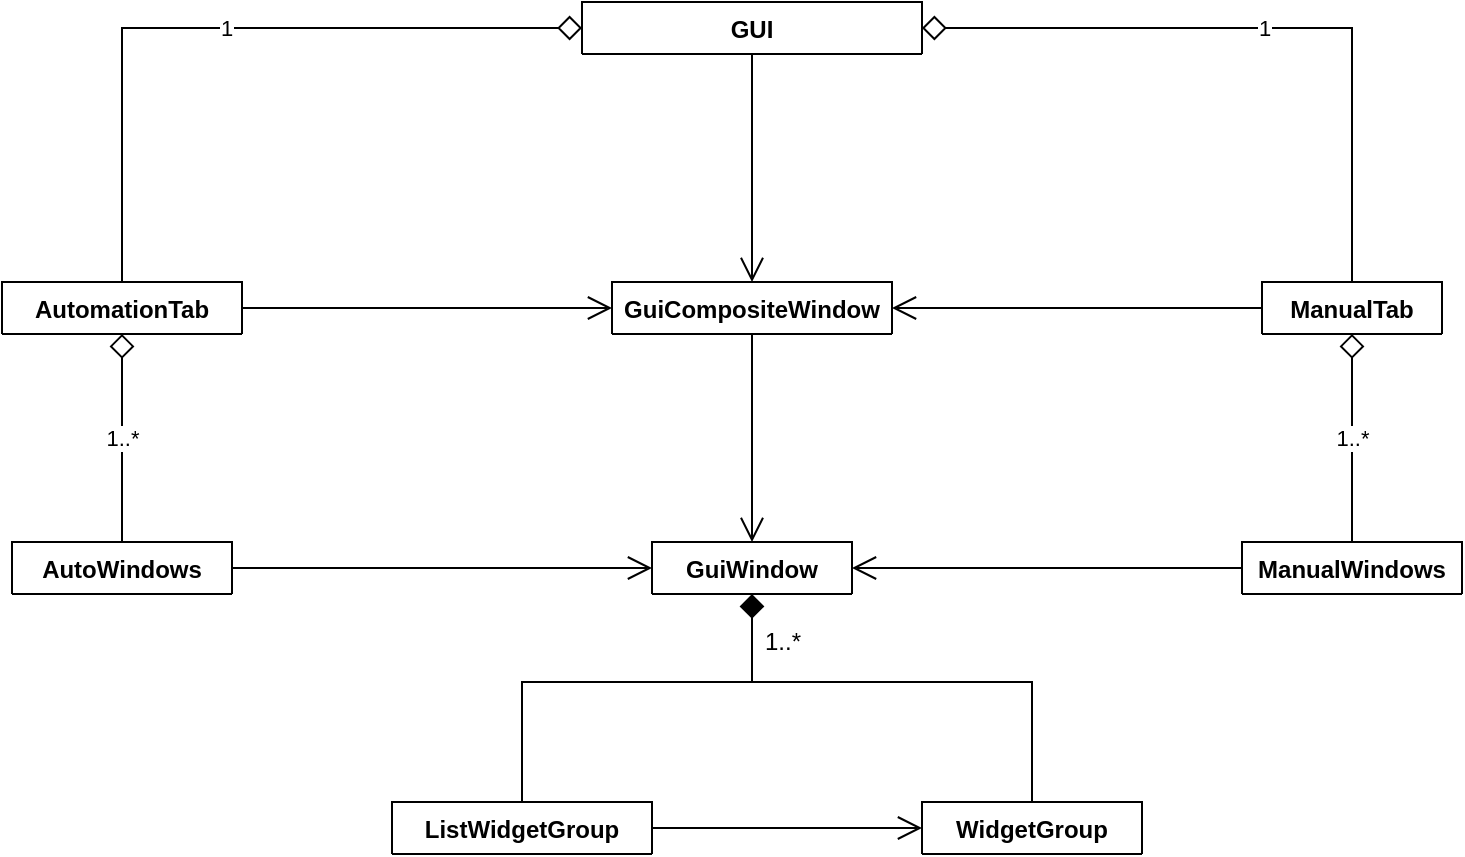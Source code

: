 <mxfile version="14.6.13" type="device"><diagram id="_BXnbgAMXioPR2_g6OTv" name="Page-1"><mxGraphModel dx="1422" dy="862" grid="1" gridSize="10" guides="1" tooltips="1" connect="1" arrows="1" fold="1" page="1" pageScale="1" pageWidth="1920" pageHeight="1200" math="0" shadow="0"><root><mxCell id="0"/><mxCell id="1" parent="0"/><mxCell id="oosHqUgca-qzAnX099EJ-47" style="edgeStyle=orthogonalEdgeStyle;rounded=0;orthogonalLoop=1;jettySize=auto;html=1;entryX=0.5;entryY=0;entryDx=0;entryDy=0;endArrow=open;endFill=0;endSize=10;" edge="1" parent="1" source="oosHqUgca-qzAnX099EJ-1" target="oosHqUgca-qzAnX099EJ-5"><mxGeometry relative="1" as="geometry"/></mxCell><mxCell id="oosHqUgca-qzAnX099EJ-1" value="GUI" style="swimlane;fontStyle=1;align=center;verticalAlign=top;childLayout=stackLayout;horizontal=1;startSize=26;horizontalStack=0;resizeParent=1;resizeParentMax=0;resizeLast=0;collapsible=1;marginBottom=0;" vertex="1" collapsed="1" parent="1"><mxGeometry x="840" y="230" width="170" height="26" as="geometry"><mxRectangle x="860" y="350" width="160" height="86" as="alternateBounds"/></mxGeometry></mxCell><mxCell id="oosHqUgca-qzAnX099EJ-2" value="+ field: type" style="text;strokeColor=none;fillColor=none;align=left;verticalAlign=top;spacingLeft=4;spacingRight=4;overflow=hidden;rotatable=0;points=[[0,0.5],[1,0.5]];portConstraint=eastwest;" vertex="1" parent="oosHqUgca-qzAnX099EJ-1"><mxGeometry y="26" width="170" height="26" as="geometry"/></mxCell><mxCell id="oosHqUgca-qzAnX099EJ-3" value="" style="line;strokeWidth=1;fillColor=none;align=left;verticalAlign=middle;spacingTop=-1;spacingLeft=3;spacingRight=3;rotatable=0;labelPosition=right;points=[];portConstraint=eastwest;" vertex="1" parent="oosHqUgca-qzAnX099EJ-1"><mxGeometry y="52" width="170" height="8" as="geometry"/></mxCell><mxCell id="oosHqUgca-qzAnX099EJ-4" value="+ method(type): type" style="text;strokeColor=none;fillColor=none;align=left;verticalAlign=top;spacingLeft=4;spacingRight=4;overflow=hidden;rotatable=0;points=[[0,0.5],[1,0.5]];portConstraint=eastwest;" vertex="1" parent="oosHqUgca-qzAnX099EJ-1"><mxGeometry y="60" width="170" height="26" as="geometry"/></mxCell><mxCell id="oosHqUgca-qzAnX099EJ-50" style="edgeStyle=orthogonalEdgeStyle;rounded=0;orthogonalLoop=1;jettySize=auto;html=1;entryX=0.5;entryY=0;entryDx=0;entryDy=0;endArrow=open;endFill=0;endSize=10;" edge="1" parent="1" source="oosHqUgca-qzAnX099EJ-5" target="oosHqUgca-qzAnX099EJ-17"><mxGeometry relative="1" as="geometry"/></mxCell><mxCell id="oosHqUgca-qzAnX099EJ-5" value="GuiCompositeWindow" style="swimlane;fontStyle=1;align=center;verticalAlign=top;childLayout=stackLayout;horizontal=1;startSize=26;horizontalStack=0;resizeParent=1;resizeParentMax=0;resizeLast=0;collapsible=1;marginBottom=0;" vertex="1" collapsed="1" parent="1"><mxGeometry x="855" y="370" width="140" height="26" as="geometry"><mxRectangle x="900" y="400" width="160" height="86" as="alternateBounds"/></mxGeometry></mxCell><mxCell id="oosHqUgca-qzAnX099EJ-6" value="+ field: type" style="text;strokeColor=none;fillColor=none;align=left;verticalAlign=top;spacingLeft=4;spacingRight=4;overflow=hidden;rotatable=0;points=[[0,0.5],[1,0.5]];portConstraint=eastwest;" vertex="1" parent="oosHqUgca-qzAnX099EJ-5"><mxGeometry y="26" width="140" height="26" as="geometry"/></mxCell><mxCell id="oosHqUgca-qzAnX099EJ-7" value="" style="line;strokeWidth=1;fillColor=none;align=left;verticalAlign=middle;spacingTop=-1;spacingLeft=3;spacingRight=3;rotatable=0;labelPosition=right;points=[];portConstraint=eastwest;" vertex="1" parent="oosHqUgca-qzAnX099EJ-5"><mxGeometry y="52" width="140" height="8" as="geometry"/></mxCell><mxCell id="oosHqUgca-qzAnX099EJ-8" value="+ method(type): type" style="text;strokeColor=none;fillColor=none;align=left;verticalAlign=top;spacingLeft=4;spacingRight=4;overflow=hidden;rotatable=0;points=[[0,0.5],[1,0.5]];portConstraint=eastwest;" vertex="1" parent="oosHqUgca-qzAnX099EJ-5"><mxGeometry y="60" width="140" height="26" as="geometry"/></mxCell><mxCell id="oosHqUgca-qzAnX099EJ-45" style="edgeStyle=orthogonalEdgeStyle;rounded=0;orthogonalLoop=1;jettySize=auto;html=1;entryX=0;entryY=0.5;entryDx=0;entryDy=0;endArrow=open;endFill=0;endSize=10;" edge="1" parent="1" source="oosHqUgca-qzAnX099EJ-9" target="oosHqUgca-qzAnX099EJ-5"><mxGeometry relative="1" as="geometry"/></mxCell><mxCell id="oosHqUgca-qzAnX099EJ-48" value="1" style="edgeStyle=orthogonalEdgeStyle;rounded=0;orthogonalLoop=1;jettySize=auto;html=1;entryX=0;entryY=0.5;entryDx=0;entryDy=0;endArrow=diamond;endFill=0;endSize=10;" edge="1" parent="1" source="oosHqUgca-qzAnX099EJ-9" target="oosHqUgca-qzAnX099EJ-1"><mxGeometry relative="1" as="geometry"><Array as="points"><mxPoint x="610" y="243"/></Array></mxGeometry></mxCell><mxCell id="oosHqUgca-qzAnX099EJ-9" value="AutomationTab" style="swimlane;fontStyle=1;align=center;verticalAlign=top;childLayout=stackLayout;horizontal=1;startSize=26;horizontalStack=0;resizeParent=1;resizeParentMax=0;resizeLast=0;collapsible=1;marginBottom=0;" vertex="1" collapsed="1" parent="1"><mxGeometry x="550" y="370" width="120" height="26" as="geometry"><mxRectangle x="580" y="420" width="160" height="86" as="alternateBounds"/></mxGeometry></mxCell><mxCell id="oosHqUgca-qzAnX099EJ-10" value="+ field: type" style="text;strokeColor=none;fillColor=none;align=left;verticalAlign=top;spacingLeft=4;spacingRight=4;overflow=hidden;rotatable=0;points=[[0,0.5],[1,0.5]];portConstraint=eastwest;" vertex="1" parent="oosHqUgca-qzAnX099EJ-9"><mxGeometry y="26" width="120" height="26" as="geometry"/></mxCell><mxCell id="oosHqUgca-qzAnX099EJ-11" value="" style="line;strokeWidth=1;fillColor=none;align=left;verticalAlign=middle;spacingTop=-1;spacingLeft=3;spacingRight=3;rotatable=0;labelPosition=right;points=[];portConstraint=eastwest;" vertex="1" parent="oosHqUgca-qzAnX099EJ-9"><mxGeometry y="52" width="120" height="8" as="geometry"/></mxCell><mxCell id="oosHqUgca-qzAnX099EJ-12" value="+ method(type): type" style="text;strokeColor=none;fillColor=none;align=left;verticalAlign=top;spacingLeft=4;spacingRight=4;overflow=hidden;rotatable=0;points=[[0,0.5],[1,0.5]];portConstraint=eastwest;" vertex="1" parent="oosHqUgca-qzAnX099EJ-9"><mxGeometry y="60" width="120" height="26" as="geometry"/></mxCell><mxCell id="oosHqUgca-qzAnX099EJ-46" style="edgeStyle=orthogonalEdgeStyle;rounded=0;orthogonalLoop=1;jettySize=auto;html=1;entryX=1;entryY=0.5;entryDx=0;entryDy=0;endArrow=open;endFill=0;endSize=10;" edge="1" parent="1" source="oosHqUgca-qzAnX099EJ-13" target="oosHqUgca-qzAnX099EJ-5"><mxGeometry relative="1" as="geometry"/></mxCell><mxCell id="oosHqUgca-qzAnX099EJ-49" value="1" style="edgeStyle=orthogonalEdgeStyle;rounded=0;orthogonalLoop=1;jettySize=auto;html=1;entryX=1;entryY=0.5;entryDx=0;entryDy=0;endArrow=diamond;endFill=0;endSize=10;" edge="1" parent="1" source="oosHqUgca-qzAnX099EJ-13" target="oosHqUgca-qzAnX099EJ-1"><mxGeometry relative="1" as="geometry"><Array as="points"><mxPoint x="1225" y="243"/></Array></mxGeometry></mxCell><mxCell id="oosHqUgca-qzAnX099EJ-13" value="ManualTab" style="swimlane;fontStyle=1;align=center;verticalAlign=top;childLayout=stackLayout;horizontal=1;startSize=26;horizontalStack=0;resizeParent=1;resizeParentMax=0;resizeLast=0;collapsible=1;marginBottom=0;" vertex="1" collapsed="1" parent="1"><mxGeometry x="1180" y="370" width="90" height="26" as="geometry"><mxRectangle x="1150" y="320" width="160" height="86" as="alternateBounds"/></mxGeometry></mxCell><mxCell id="oosHqUgca-qzAnX099EJ-14" value="+ field: type" style="text;strokeColor=none;fillColor=none;align=left;verticalAlign=top;spacingLeft=4;spacingRight=4;overflow=hidden;rotatable=0;points=[[0,0.5],[1,0.5]];portConstraint=eastwest;" vertex="1" parent="oosHqUgca-qzAnX099EJ-13"><mxGeometry y="26" width="90" height="26" as="geometry"/></mxCell><mxCell id="oosHqUgca-qzAnX099EJ-15" value="" style="line;strokeWidth=1;fillColor=none;align=left;verticalAlign=middle;spacingTop=-1;spacingLeft=3;spacingRight=3;rotatable=0;labelPosition=right;points=[];portConstraint=eastwest;" vertex="1" parent="oosHqUgca-qzAnX099EJ-13"><mxGeometry y="52" width="90" height="8" as="geometry"/></mxCell><mxCell id="oosHqUgca-qzAnX099EJ-16" value="+ method(type): type" style="text;strokeColor=none;fillColor=none;align=left;verticalAlign=top;spacingLeft=4;spacingRight=4;overflow=hidden;rotatable=0;points=[[0,0.5],[1,0.5]];portConstraint=eastwest;" vertex="1" parent="oosHqUgca-qzAnX099EJ-13"><mxGeometry y="60" width="90" height="26" as="geometry"/></mxCell><mxCell id="oosHqUgca-qzAnX099EJ-17" value="GuiWindow" style="swimlane;fontStyle=1;align=center;verticalAlign=top;childLayout=stackLayout;horizontal=1;startSize=26;horizontalStack=0;resizeParent=1;resizeParentMax=0;resizeLast=0;collapsible=1;marginBottom=0;" vertex="1" collapsed="1" parent="1"><mxGeometry x="875" y="500" width="100" height="26" as="geometry"><mxRectangle x="845" y="490" width="160" height="86" as="alternateBounds"/></mxGeometry></mxCell><mxCell id="oosHqUgca-qzAnX099EJ-18" value="+ field: type" style="text;strokeColor=none;fillColor=none;align=left;verticalAlign=top;spacingLeft=4;spacingRight=4;overflow=hidden;rotatable=0;points=[[0,0.5],[1,0.5]];portConstraint=eastwest;" vertex="1" parent="oosHqUgca-qzAnX099EJ-17"><mxGeometry y="26" width="100" height="26" as="geometry"/></mxCell><mxCell id="oosHqUgca-qzAnX099EJ-19" value="" style="line;strokeWidth=1;fillColor=none;align=left;verticalAlign=middle;spacingTop=-1;spacingLeft=3;spacingRight=3;rotatable=0;labelPosition=right;points=[];portConstraint=eastwest;" vertex="1" parent="oosHqUgca-qzAnX099EJ-17"><mxGeometry y="52" width="100" height="8" as="geometry"/></mxCell><mxCell id="oosHqUgca-qzAnX099EJ-20" value="+ method(type): type" style="text;strokeColor=none;fillColor=none;align=left;verticalAlign=top;spacingLeft=4;spacingRight=4;overflow=hidden;rotatable=0;points=[[0,0.5],[1,0.5]];portConstraint=eastwest;" vertex="1" parent="oosHqUgca-qzAnX099EJ-17"><mxGeometry y="60" width="100" height="26" as="geometry"/></mxCell><mxCell id="oosHqUgca-qzAnX099EJ-42" style="edgeStyle=orthogonalEdgeStyle;rounded=0;orthogonalLoop=1;jettySize=auto;html=1;entryX=1;entryY=0.5;entryDx=0;entryDy=0;endArrow=open;endFill=0;endSize=10;" edge="1" parent="1" source="oosHqUgca-qzAnX099EJ-21" target="oosHqUgca-qzAnX099EJ-17"><mxGeometry relative="1" as="geometry"/></mxCell><mxCell id="oosHqUgca-qzAnX099EJ-44" value="1..*" style="edgeStyle=orthogonalEdgeStyle;rounded=0;orthogonalLoop=1;jettySize=auto;html=1;entryX=0.5;entryY=1;entryDx=0;entryDy=0;endArrow=diamond;endFill=0;endSize=10;" edge="1" parent="1" source="oosHqUgca-qzAnX099EJ-21" target="oosHqUgca-qzAnX099EJ-13"><mxGeometry relative="1" as="geometry"/></mxCell><mxCell id="oosHqUgca-qzAnX099EJ-21" value="ManualWindows" style="swimlane;fontStyle=1;align=center;verticalAlign=top;childLayout=stackLayout;horizontal=1;startSize=26;horizontalStack=0;resizeParent=1;resizeParentMax=0;resizeLast=0;collapsible=1;marginBottom=0;" vertex="1" collapsed="1" parent="1"><mxGeometry x="1170" y="500" width="110" height="26" as="geometry"><mxRectangle x="520" y="500" width="160" height="86" as="alternateBounds"/></mxGeometry></mxCell><mxCell id="oosHqUgca-qzAnX099EJ-22" value="+ field: type" style="text;strokeColor=none;fillColor=none;align=left;verticalAlign=top;spacingLeft=4;spacingRight=4;overflow=hidden;rotatable=0;points=[[0,0.5],[1,0.5]];portConstraint=eastwest;" vertex="1" parent="oosHqUgca-qzAnX099EJ-21"><mxGeometry y="26" width="110" height="26" as="geometry"/></mxCell><mxCell id="oosHqUgca-qzAnX099EJ-23" value="" style="line;strokeWidth=1;fillColor=none;align=left;verticalAlign=middle;spacingTop=-1;spacingLeft=3;spacingRight=3;rotatable=0;labelPosition=right;points=[];portConstraint=eastwest;" vertex="1" parent="oosHqUgca-qzAnX099EJ-21"><mxGeometry y="52" width="110" height="8" as="geometry"/></mxCell><mxCell id="oosHqUgca-qzAnX099EJ-24" value="+ method(type): type" style="text;strokeColor=none;fillColor=none;align=left;verticalAlign=top;spacingLeft=4;spacingRight=4;overflow=hidden;rotatable=0;points=[[0,0.5],[1,0.5]];portConstraint=eastwest;" vertex="1" parent="oosHqUgca-qzAnX099EJ-21"><mxGeometry y="60" width="110" height="26" as="geometry"/></mxCell><mxCell id="oosHqUgca-qzAnX099EJ-41" style="edgeStyle=orthogonalEdgeStyle;rounded=0;orthogonalLoop=1;jettySize=auto;html=1;entryX=0;entryY=0.5;entryDx=0;entryDy=0;endArrow=open;endFill=0;endSize=10;" edge="1" parent="1" source="oosHqUgca-qzAnX099EJ-25" target="oosHqUgca-qzAnX099EJ-17"><mxGeometry relative="1" as="geometry"/></mxCell><mxCell id="oosHqUgca-qzAnX099EJ-43" value="1..*" style="edgeStyle=orthogonalEdgeStyle;rounded=0;orthogonalLoop=1;jettySize=auto;html=1;entryX=0.5;entryY=1;entryDx=0;entryDy=0;endArrow=diamond;endFill=0;endSize=10;" edge="1" parent="1" source="oosHqUgca-qzAnX099EJ-25" target="oosHqUgca-qzAnX099EJ-9"><mxGeometry relative="1" as="geometry"/></mxCell><mxCell id="oosHqUgca-qzAnX099EJ-25" value="AutoWindows" style="swimlane;fontStyle=1;align=center;verticalAlign=top;childLayout=stackLayout;horizontal=1;startSize=26;horizontalStack=0;resizeParent=1;resizeParentMax=0;resizeLast=0;collapsible=1;marginBottom=0;" vertex="1" collapsed="1" parent="1"><mxGeometry x="555" y="500" width="110" height="26" as="geometry"><mxRectangle x="520" y="500" width="160" height="86" as="alternateBounds"/></mxGeometry></mxCell><mxCell id="oosHqUgca-qzAnX099EJ-26" value="+ field: type" style="text;strokeColor=none;fillColor=none;align=left;verticalAlign=top;spacingLeft=4;spacingRight=4;overflow=hidden;rotatable=0;points=[[0,0.5],[1,0.5]];portConstraint=eastwest;" vertex="1" parent="oosHqUgca-qzAnX099EJ-25"><mxGeometry y="26" width="110" height="26" as="geometry"/></mxCell><mxCell id="oosHqUgca-qzAnX099EJ-27" value="" style="line;strokeWidth=1;fillColor=none;align=left;verticalAlign=middle;spacingTop=-1;spacingLeft=3;spacingRight=3;rotatable=0;labelPosition=right;points=[];portConstraint=eastwest;" vertex="1" parent="oosHqUgca-qzAnX099EJ-25"><mxGeometry y="52" width="110" height="8" as="geometry"/></mxCell><mxCell id="oosHqUgca-qzAnX099EJ-28" value="+ method(type): type" style="text;strokeColor=none;fillColor=none;align=left;verticalAlign=top;spacingLeft=4;spacingRight=4;overflow=hidden;rotatable=0;points=[[0,0.5],[1,0.5]];portConstraint=eastwest;" vertex="1" parent="oosHqUgca-qzAnX099EJ-25"><mxGeometry y="60" width="110" height="26" as="geometry"/></mxCell><mxCell id="oosHqUgca-qzAnX099EJ-37" style="edgeStyle=orthogonalEdgeStyle;rounded=0;orthogonalLoop=1;jettySize=auto;html=1;entryX=0;entryY=0.5;entryDx=0;entryDy=0;endArrow=open;endFill=0;endSize=10;" edge="1" parent="1" source="oosHqUgca-qzAnX099EJ-29" target="oosHqUgca-qzAnX099EJ-33"><mxGeometry relative="1" as="geometry"/></mxCell><mxCell id="oosHqUgca-qzAnX099EJ-38" style="edgeStyle=orthogonalEdgeStyle;rounded=0;orthogonalLoop=1;jettySize=auto;html=1;entryX=0.5;entryY=1;entryDx=0;entryDy=0;endArrow=diamond;endFill=1;endSize=10;" edge="1" parent="1" source="oosHqUgca-qzAnX099EJ-29" target="oosHqUgca-qzAnX099EJ-17"><mxGeometry relative="1" as="geometry"><Array as="points"><mxPoint x="810" y="570"/><mxPoint x="925" y="570"/></Array></mxGeometry></mxCell><mxCell id="oosHqUgca-qzAnX099EJ-29" value="ListWidgetGroup" style="swimlane;fontStyle=1;align=center;verticalAlign=top;childLayout=stackLayout;horizontal=1;startSize=26;horizontalStack=0;resizeParent=1;resizeParentMax=0;resizeLast=0;collapsible=1;marginBottom=0;" vertex="1" collapsed="1" parent="1"><mxGeometry x="745" y="630" width="130" height="26" as="geometry"><mxRectangle x="730" y="630" width="160" height="86" as="alternateBounds"/></mxGeometry></mxCell><mxCell id="oosHqUgca-qzAnX099EJ-30" value="+ field: type" style="text;strokeColor=none;fillColor=none;align=left;verticalAlign=top;spacingLeft=4;spacingRight=4;overflow=hidden;rotatable=0;points=[[0,0.5],[1,0.5]];portConstraint=eastwest;" vertex="1" parent="oosHqUgca-qzAnX099EJ-29"><mxGeometry y="26" width="130" height="26" as="geometry"/></mxCell><mxCell id="oosHqUgca-qzAnX099EJ-31" value="" style="line;strokeWidth=1;fillColor=none;align=left;verticalAlign=middle;spacingTop=-1;spacingLeft=3;spacingRight=3;rotatable=0;labelPosition=right;points=[];portConstraint=eastwest;" vertex="1" parent="oosHqUgca-qzAnX099EJ-29"><mxGeometry y="52" width="130" height="8" as="geometry"/></mxCell><mxCell id="oosHqUgca-qzAnX099EJ-32" value="+ method(type): type" style="text;strokeColor=none;fillColor=none;align=left;verticalAlign=top;spacingLeft=4;spacingRight=4;overflow=hidden;rotatable=0;points=[[0,0.5],[1,0.5]];portConstraint=eastwest;" vertex="1" parent="oosHqUgca-qzAnX099EJ-29"><mxGeometry y="60" width="130" height="26" as="geometry"/></mxCell><mxCell id="oosHqUgca-qzAnX099EJ-39" style="edgeStyle=orthogonalEdgeStyle;rounded=0;orthogonalLoop=1;jettySize=auto;html=1;endArrow=none;endFill=0;endSize=10;" edge="1" parent="1" source="oosHqUgca-qzAnX099EJ-33" target="oosHqUgca-qzAnX099EJ-17"><mxGeometry relative="1" as="geometry"><mxPoint x="960" y="550" as="targetPoint"/><Array as="points"><mxPoint x="1065" y="570"/><mxPoint x="925" y="570"/></Array></mxGeometry></mxCell><mxCell id="oosHqUgca-qzAnX099EJ-33" value="WidgetGroup" style="swimlane;fontStyle=1;align=center;verticalAlign=top;childLayout=stackLayout;horizontal=1;startSize=26;horizontalStack=0;resizeParent=1;resizeParentMax=0;resizeLast=0;collapsible=1;marginBottom=0;" vertex="1" collapsed="1" parent="1"><mxGeometry x="1010" y="630" width="110" height="26" as="geometry"><mxRectangle x="1010" y="640" width="160" height="86" as="alternateBounds"/></mxGeometry></mxCell><mxCell id="oosHqUgca-qzAnX099EJ-34" value="+ field: type" style="text;strokeColor=none;fillColor=none;align=left;verticalAlign=top;spacingLeft=4;spacingRight=4;overflow=hidden;rotatable=0;points=[[0,0.5],[1,0.5]];portConstraint=eastwest;" vertex="1" parent="oosHqUgca-qzAnX099EJ-33"><mxGeometry y="26" width="110" height="26" as="geometry"/></mxCell><mxCell id="oosHqUgca-qzAnX099EJ-35" value="" style="line;strokeWidth=1;fillColor=none;align=left;verticalAlign=middle;spacingTop=-1;spacingLeft=3;spacingRight=3;rotatable=0;labelPosition=right;points=[];portConstraint=eastwest;" vertex="1" parent="oosHqUgca-qzAnX099EJ-33"><mxGeometry y="52" width="110" height="8" as="geometry"/></mxCell><mxCell id="oosHqUgca-qzAnX099EJ-36" value="+ method(type): type" style="text;strokeColor=none;fillColor=none;align=left;verticalAlign=top;spacingLeft=4;spacingRight=4;overflow=hidden;rotatable=0;points=[[0,0.5],[1,0.5]];portConstraint=eastwest;" vertex="1" parent="oosHqUgca-qzAnX099EJ-33"><mxGeometry y="60" width="110" height="26" as="geometry"/></mxCell><mxCell id="oosHqUgca-qzAnX099EJ-40" value="1..*" style="text;html=1;align=center;verticalAlign=middle;resizable=0;points=[];autosize=1;strokeColor=none;" vertex="1" parent="1"><mxGeometry x="925" y="540" width="30" height="20" as="geometry"/></mxCell></root></mxGraphModel></diagram></mxfile>